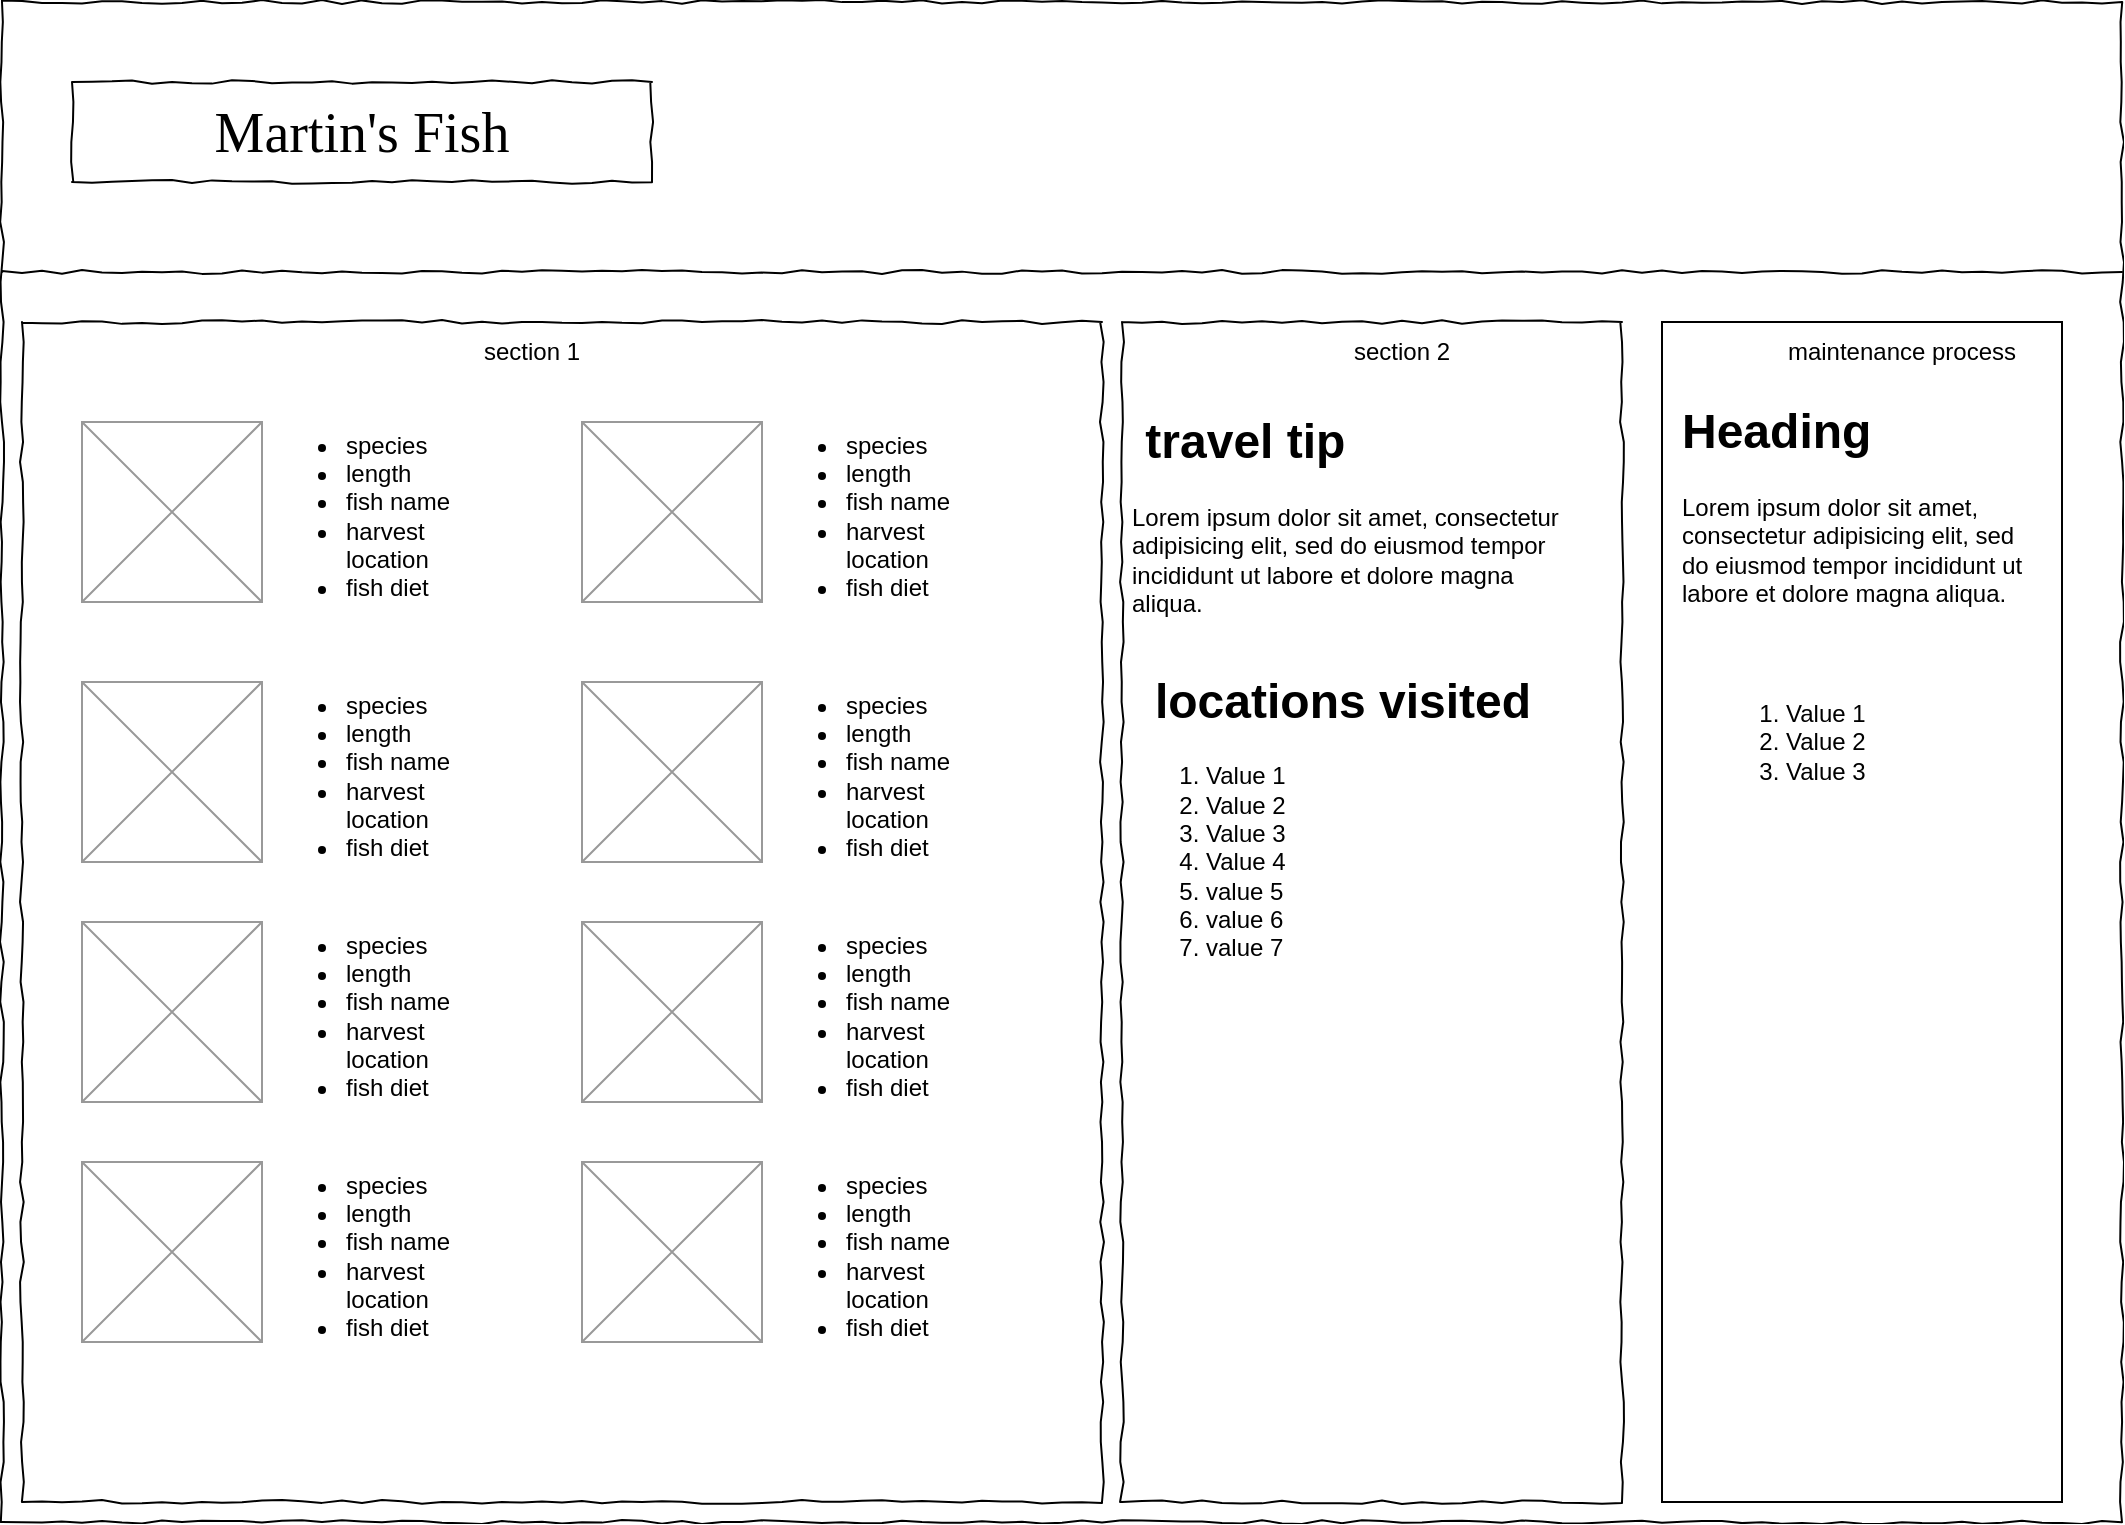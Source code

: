 <mxfile version="20.8.16" type="device"><diagram name="Page-1" id="03018318-947c-dd8e-b7a3-06fadd420f32"><mxGraphModel dx="1434" dy="844" grid="1" gridSize="10" guides="1" tooltips="1" connect="1" arrows="1" fold="1" page="1" pageScale="1" pageWidth="1100" pageHeight="850" background="none" math="0" shadow="0"><root><mxCell id="0"/><mxCell id="1" parent="0"/><mxCell id="677b7b8949515195-1" value="" style="whiteSpace=wrap;html=1;rounded=0;shadow=0;labelBackgroundColor=none;strokeColor=#000000;strokeWidth=1;fillColor=none;fontFamily=Verdana;fontSize=12;fontColor=#000000;align=center;comic=1;" parent="1" vertex="1"><mxGeometry x="20" y="70" width="1060" height="760" as="geometry"/></mxCell><mxCell id="677b7b8949515195-2" value="Martin's Fish" style="whiteSpace=wrap;html=1;rounded=0;shadow=0;labelBackgroundColor=none;strokeWidth=1;fontFamily=Verdana;fontSize=28;align=center;comic=1;" parent="1" vertex="1"><mxGeometry x="55" y="110" width="290" height="50" as="geometry"/></mxCell><mxCell id="677b7b8949515195-8" value="" style="whiteSpace=wrap;html=1;rounded=0;shadow=0;labelBackgroundColor=none;strokeWidth=1;fillColor=none;fontFamily=Verdana;fontSize=12;align=center;comic=1;" parent="1" vertex="1"><mxGeometry x="30" y="230" width="540" height="590" as="geometry"/></mxCell><mxCell id="677b7b8949515195-9" value="" style="line;strokeWidth=1;html=1;rounded=0;shadow=0;labelBackgroundColor=none;fillColor=none;fontFamily=Verdana;fontSize=14;fontColor=#000000;align=center;comic=1;" parent="1" vertex="1"><mxGeometry x="20" y="200" width="1060" height="10" as="geometry"/></mxCell><mxCell id="677b7b8949515195-25" value="" style="whiteSpace=wrap;html=1;rounded=0;shadow=0;labelBackgroundColor=none;strokeWidth=1;fillColor=none;fontFamily=Verdana;fontSize=12;align=center;comic=1;" parent="1" vertex="1"><mxGeometry x="580" y="230" width="250" height="590" as="geometry"/></mxCell><mxCell id="co-p8HNA3R8usEcg_Gch-1" value="section 2" style="text;html=1;strokeColor=none;fillColor=none;align=center;verticalAlign=middle;whiteSpace=wrap;rounded=0;" vertex="1" parent="1"><mxGeometry x="645" y="230" width="150" height="30" as="geometry"/></mxCell><mxCell id="co-p8HNA3R8usEcg_Gch-2" value="section 1" style="text;html=1;strokeColor=none;fillColor=none;align=center;verticalAlign=middle;whiteSpace=wrap;rounded=0;" vertex="1" parent="1"><mxGeometry x="210" y="230" width="150" height="30" as="geometry"/></mxCell><mxCell id="co-p8HNA3R8usEcg_Gch-3" value="" style="verticalLabelPosition=bottom;shadow=0;dashed=0;align=center;html=1;verticalAlign=top;strokeWidth=1;shape=mxgraph.mockup.graphics.simpleIcon;strokeColor=#999999;" vertex="1" parent="1"><mxGeometry x="60" y="280" width="90" height="90" as="geometry"/></mxCell><mxCell id="co-p8HNA3R8usEcg_Gch-5" value="" style="verticalLabelPosition=bottom;shadow=0;dashed=0;align=center;html=1;verticalAlign=top;strokeWidth=1;shape=mxgraph.mockup.graphics.simpleIcon;strokeColor=#999999;" vertex="1" parent="1"><mxGeometry x="60" y="410" width="90" height="90" as="geometry"/></mxCell><mxCell id="co-p8HNA3R8usEcg_Gch-6" value="&lt;ul&gt;&lt;li&gt;species&lt;/li&gt;&lt;li&gt;length&amp;nbsp;&lt;/li&gt;&lt;li&gt;fish name&lt;/li&gt;&lt;li&gt;harvest location&lt;/li&gt;&lt;li&gt;fish diet&lt;/li&gt;&lt;/ul&gt;" style="text;strokeColor=none;fillColor=none;html=1;whiteSpace=wrap;verticalAlign=middle;overflow=hidden;" vertex="1" parent="1"><mxGeometry x="150" y="270" width="100" height="100" as="geometry"/></mxCell><mxCell id="co-p8HNA3R8usEcg_Gch-7" value="" style="verticalLabelPosition=bottom;shadow=0;dashed=0;align=center;html=1;verticalAlign=top;strokeWidth=1;shape=mxgraph.mockup.graphics.simpleIcon;strokeColor=#999999;" vertex="1" parent="1"><mxGeometry x="60" y="650" width="90" height="90" as="geometry"/></mxCell><mxCell id="co-p8HNA3R8usEcg_Gch-8" value="" style="verticalLabelPosition=bottom;shadow=0;dashed=0;align=center;html=1;verticalAlign=top;strokeWidth=1;shape=mxgraph.mockup.graphics.simpleIcon;strokeColor=#999999;" vertex="1" parent="1"><mxGeometry x="60" y="530" width="90" height="90" as="geometry"/></mxCell><mxCell id="co-p8HNA3R8usEcg_Gch-11" value="" style="verticalLabelPosition=bottom;shadow=0;dashed=0;align=center;html=1;verticalAlign=top;strokeWidth=1;shape=mxgraph.mockup.graphics.simpleIcon;strokeColor=#999999;" vertex="1" parent="1"><mxGeometry x="310" y="280" width="90" height="90" as="geometry"/></mxCell><mxCell id="co-p8HNA3R8usEcg_Gch-13" value="" style="verticalLabelPosition=bottom;shadow=0;dashed=0;align=center;html=1;verticalAlign=top;strokeWidth=1;shape=mxgraph.mockup.graphics.simpleIcon;strokeColor=#999999;" vertex="1" parent="1"><mxGeometry x="310" y="410" width="90" height="90" as="geometry"/></mxCell><mxCell id="co-p8HNA3R8usEcg_Gch-18" value="" style="verticalLabelPosition=bottom;shadow=0;dashed=0;align=center;html=1;verticalAlign=top;strokeWidth=1;shape=mxgraph.mockup.graphics.simpleIcon;strokeColor=#999999;" vertex="1" parent="1"><mxGeometry x="310" y="650" width="90" height="90" as="geometry"/></mxCell><mxCell id="co-p8HNA3R8usEcg_Gch-19" value="" style="verticalLabelPosition=bottom;shadow=0;dashed=0;align=center;html=1;verticalAlign=top;strokeWidth=1;shape=mxgraph.mockup.graphics.simpleIcon;strokeColor=#999999;" vertex="1" parent="1"><mxGeometry x="310" y="530" width="90" height="90" as="geometry"/></mxCell><mxCell id="co-p8HNA3R8usEcg_Gch-20" value="&lt;h1&gt;&amp;nbsp;travel tip&lt;/h1&gt;&lt;p&gt;Lorem ipsum dolor sit amet, consectetur adipisicing elit, sed do eiusmod tempor incididunt ut labore et dolore magna aliqua.&lt;/p&gt;" style="text;html=1;strokeColor=none;fillColor=none;spacing=5;spacingTop=-20;whiteSpace=wrap;overflow=hidden;rounded=0;" vertex="1" parent="1"><mxGeometry x="580" y="270" width="230" height="120" as="geometry"/></mxCell><mxCell id="co-p8HNA3R8usEcg_Gch-21" value="&lt;ol&gt;&lt;li&gt;Value 1&lt;/li&gt;&lt;li&gt;Value 2&lt;/li&gt;&lt;li&gt;Value 3&lt;/li&gt;&lt;li&gt;Value 4&lt;/li&gt;&lt;li&gt;value 5&lt;/li&gt;&lt;li&gt;value 6&lt;/li&gt;&lt;li&gt;value 7&lt;/li&gt;&lt;/ol&gt;" style="text;strokeColor=none;fillColor=none;html=1;whiteSpace=wrap;verticalAlign=middle;overflow=hidden;" vertex="1" parent="1"><mxGeometry x="580" y="380" width="180" height="240" as="geometry"/></mxCell><mxCell id="co-p8HNA3R8usEcg_Gch-22" value="" style="rounded=0;whiteSpace=wrap;html=1;" vertex="1" parent="1"><mxGeometry x="850" y="230" width="200" height="590" as="geometry"/></mxCell><mxCell id="co-p8HNA3R8usEcg_Gch-23" value="maintenance process" style="text;html=1;strokeColor=none;fillColor=none;align=center;verticalAlign=middle;whiteSpace=wrap;rounded=0;" vertex="1" parent="1"><mxGeometry x="910" y="230" width="120" height="30" as="geometry"/></mxCell><mxCell id="co-p8HNA3R8usEcg_Gch-24" value="&lt;h1&gt;Heading&lt;/h1&gt;&lt;p&gt;Lorem ipsum dolor sit amet, consectetur adipisicing elit, sed do eiusmod tempor incididunt ut labore et dolore magna aliqua.&lt;/p&gt;" style="text;html=1;strokeColor=none;fillColor=none;spacing=5;spacingTop=-20;whiteSpace=wrap;overflow=hidden;rounded=0;" vertex="1" parent="1"><mxGeometry x="855" y="265" width="190" height="120" as="geometry"/></mxCell><mxCell id="co-p8HNA3R8usEcg_Gch-25" value="&lt;ol&gt;&lt;li&gt;Value 1&lt;/li&gt;&lt;li&gt;Value 2&lt;/li&gt;&lt;li&gt;Value 3&lt;/li&gt;&lt;/ol&gt;" style="text;strokeColor=none;fillColor=none;html=1;whiteSpace=wrap;verticalAlign=middle;overflow=hidden;" vertex="1" parent="1"><mxGeometry x="870" y="400" width="100" height="80" as="geometry"/></mxCell><mxCell id="co-p8HNA3R8usEcg_Gch-27" value="&lt;ul&gt;&lt;li&gt;species&lt;/li&gt;&lt;li&gt;length&amp;nbsp;&lt;/li&gt;&lt;li&gt;fish name&lt;/li&gt;&lt;li&gt;harvest location&lt;/li&gt;&lt;li&gt;fish diet&lt;/li&gt;&lt;/ul&gt;" style="text;strokeColor=none;fillColor=none;html=1;whiteSpace=wrap;verticalAlign=middle;overflow=hidden;" vertex="1" parent="1"><mxGeometry x="400" y="270" width="100" height="100" as="geometry"/></mxCell><mxCell id="co-p8HNA3R8usEcg_Gch-28" value="&lt;ul&gt;&lt;li&gt;species&lt;/li&gt;&lt;li&gt;length&amp;nbsp;&lt;/li&gt;&lt;li&gt;fish name&lt;/li&gt;&lt;li&gt;harvest location&lt;/li&gt;&lt;li&gt;fish diet&lt;/li&gt;&lt;/ul&gt;" style="text;strokeColor=none;fillColor=none;html=1;whiteSpace=wrap;verticalAlign=middle;overflow=hidden;" vertex="1" parent="1"><mxGeometry x="150" y="400" width="100" height="100" as="geometry"/></mxCell><mxCell id="co-p8HNA3R8usEcg_Gch-29" value="&lt;ul&gt;&lt;li&gt;species&lt;/li&gt;&lt;li&gt;length&amp;nbsp;&lt;/li&gt;&lt;li&gt;fish name&lt;/li&gt;&lt;li&gt;harvest location&lt;/li&gt;&lt;li&gt;fish diet&lt;/li&gt;&lt;/ul&gt;" style="text;strokeColor=none;fillColor=none;html=1;whiteSpace=wrap;verticalAlign=middle;overflow=hidden;" vertex="1" parent="1"><mxGeometry x="400" y="400" width="100" height="100" as="geometry"/></mxCell><mxCell id="co-p8HNA3R8usEcg_Gch-30" value="&lt;ul&gt;&lt;li&gt;species&lt;/li&gt;&lt;li&gt;length&amp;nbsp;&lt;/li&gt;&lt;li&gt;fish name&lt;/li&gt;&lt;li&gt;harvest location&lt;/li&gt;&lt;li&gt;fish diet&lt;/li&gt;&lt;/ul&gt;" style="text;strokeColor=none;fillColor=none;html=1;whiteSpace=wrap;verticalAlign=middle;overflow=hidden;" vertex="1" parent="1"><mxGeometry x="150" y="520" width="100" height="100" as="geometry"/></mxCell><mxCell id="co-p8HNA3R8usEcg_Gch-31" value="&lt;ul&gt;&lt;li&gt;species&lt;/li&gt;&lt;li&gt;length&amp;nbsp;&lt;/li&gt;&lt;li&gt;fish name&lt;/li&gt;&lt;li&gt;harvest location&lt;/li&gt;&lt;li&gt;fish diet&lt;/li&gt;&lt;/ul&gt;" style="text;strokeColor=none;fillColor=none;html=1;whiteSpace=wrap;verticalAlign=middle;overflow=hidden;" vertex="1" parent="1"><mxGeometry x="400" y="520" width="100" height="100" as="geometry"/></mxCell><mxCell id="co-p8HNA3R8usEcg_Gch-32" value="&lt;ul&gt;&lt;li&gt;species&lt;/li&gt;&lt;li&gt;length&amp;nbsp;&lt;/li&gt;&lt;li&gt;fish name&lt;/li&gt;&lt;li&gt;harvest location&lt;/li&gt;&lt;li&gt;fish diet&lt;/li&gt;&lt;/ul&gt;" style="text;strokeColor=none;fillColor=none;html=1;whiteSpace=wrap;verticalAlign=middle;overflow=hidden;" vertex="1" parent="1"><mxGeometry x="150" y="640" width="100" height="100" as="geometry"/></mxCell><mxCell id="co-p8HNA3R8usEcg_Gch-33" value="&lt;ul&gt;&lt;li&gt;species&lt;/li&gt;&lt;li&gt;length&amp;nbsp;&lt;/li&gt;&lt;li&gt;fish name&lt;/li&gt;&lt;li&gt;harvest location&lt;/li&gt;&lt;li&gt;fish diet&lt;/li&gt;&lt;/ul&gt;" style="text;strokeColor=none;fillColor=none;html=1;whiteSpace=wrap;verticalAlign=middle;overflow=hidden;" vertex="1" parent="1"><mxGeometry x="400" y="640" width="100" height="100" as="geometry"/></mxCell><mxCell id="co-p8HNA3R8usEcg_Gch-34" value="locations visited" style="text;strokeColor=none;fillColor=none;html=1;fontSize=24;fontStyle=1;verticalAlign=middle;align=center;" vertex="1" parent="1"><mxGeometry x="580" y="400" width="220" height="40" as="geometry"/></mxCell></root></mxGraphModel></diagram></mxfile>